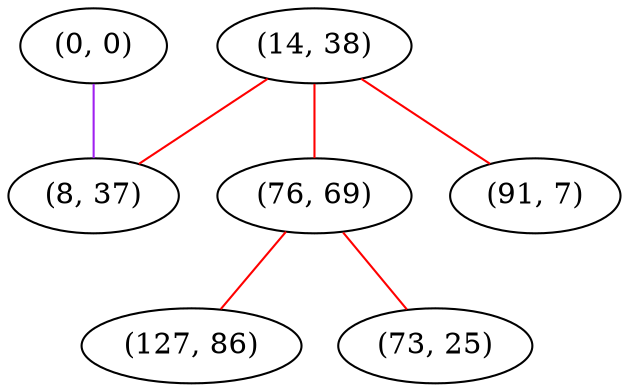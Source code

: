 graph "" {
"(0, 0)";
"(14, 38)";
"(76, 69)";
"(91, 7)";
"(127, 86)";
"(8, 37)";
"(73, 25)";
"(0, 0)" -- "(8, 37)"  [color=purple, key=0, weight=4];
"(14, 38)" -- "(76, 69)"  [color=red, key=0, weight=1];
"(14, 38)" -- "(91, 7)"  [color=red, key=0, weight=1];
"(14, 38)" -- "(8, 37)"  [color=red, key=0, weight=1];
"(76, 69)" -- "(127, 86)"  [color=red, key=0, weight=1];
"(76, 69)" -- "(73, 25)"  [color=red, key=0, weight=1];
}
